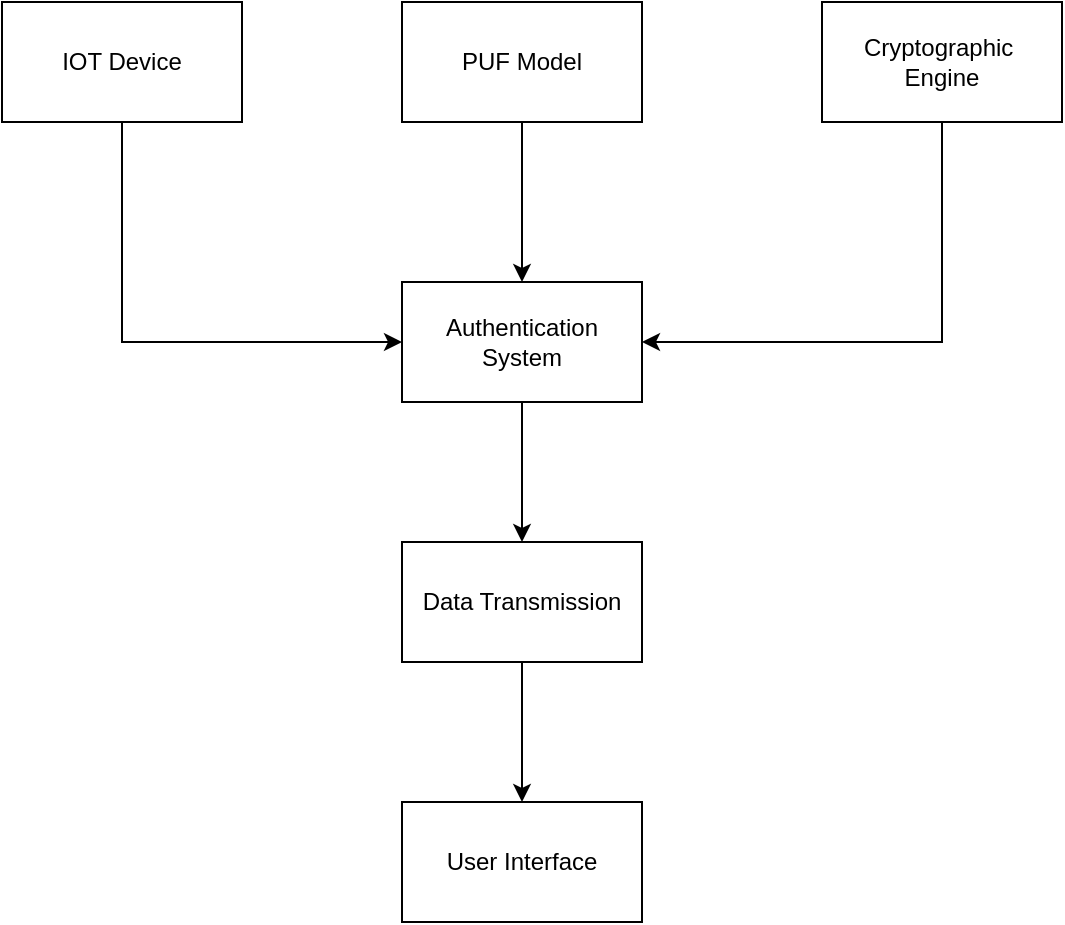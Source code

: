 <mxfile version="24.7.16">
  <diagram name="Page-1" id="Rxr42GNauVFg2fqmSGNI">
    <mxGraphModel dx="1050" dy="557" grid="1" gridSize="10" guides="1" tooltips="1" connect="1" arrows="1" fold="1" page="1" pageScale="1" pageWidth="850" pageHeight="1100" math="0" shadow="0">
      <root>
        <mxCell id="0" />
        <mxCell id="1" parent="0" />
        <mxCell id="LViP2LsmFuF8rhmkue0k-7" style="edgeStyle=orthogonalEdgeStyle;rounded=0;orthogonalLoop=1;jettySize=auto;html=1;exitX=0.5;exitY=1;exitDx=0;exitDy=0;entryX=0;entryY=0.5;entryDx=0;entryDy=0;" edge="1" parent="1" source="LViP2LsmFuF8rhmkue0k-1" target="LViP2LsmFuF8rhmkue0k-4">
          <mxGeometry relative="1" as="geometry" />
        </mxCell>
        <mxCell id="LViP2LsmFuF8rhmkue0k-1" value="IOT Device" style="rounded=0;whiteSpace=wrap;html=1;" vertex="1" parent="1">
          <mxGeometry x="130" y="150" width="120" height="60" as="geometry" />
        </mxCell>
        <mxCell id="LViP2LsmFuF8rhmkue0k-8" style="edgeStyle=orthogonalEdgeStyle;rounded=0;orthogonalLoop=1;jettySize=auto;html=1;exitX=0.5;exitY=1;exitDx=0;exitDy=0;entryX=0.5;entryY=0;entryDx=0;entryDy=0;" edge="1" parent="1" source="LViP2LsmFuF8rhmkue0k-2" target="LViP2LsmFuF8rhmkue0k-4">
          <mxGeometry relative="1" as="geometry" />
        </mxCell>
        <mxCell id="LViP2LsmFuF8rhmkue0k-2" value="PUF Model" style="rounded=0;whiteSpace=wrap;html=1;" vertex="1" parent="1">
          <mxGeometry x="330" y="150" width="120" height="60" as="geometry" />
        </mxCell>
        <mxCell id="LViP2LsmFuF8rhmkue0k-9" style="edgeStyle=orthogonalEdgeStyle;rounded=0;orthogonalLoop=1;jettySize=auto;html=1;exitX=0.5;exitY=1;exitDx=0;exitDy=0;entryX=1;entryY=0.5;entryDx=0;entryDy=0;" edge="1" parent="1" source="LViP2LsmFuF8rhmkue0k-3" target="LViP2LsmFuF8rhmkue0k-4">
          <mxGeometry relative="1" as="geometry" />
        </mxCell>
        <mxCell id="LViP2LsmFuF8rhmkue0k-3" value="Cryptographic&amp;nbsp;&lt;div&gt;Engine&lt;/div&gt;" style="rounded=0;whiteSpace=wrap;html=1;" vertex="1" parent="1">
          <mxGeometry x="540" y="150" width="120" height="60" as="geometry" />
        </mxCell>
        <mxCell id="LViP2LsmFuF8rhmkue0k-10" style="edgeStyle=orthogonalEdgeStyle;rounded=0;orthogonalLoop=1;jettySize=auto;html=1;exitX=0.5;exitY=1;exitDx=0;exitDy=0;entryX=0.5;entryY=0;entryDx=0;entryDy=0;" edge="1" parent="1" source="LViP2LsmFuF8rhmkue0k-4" target="LViP2LsmFuF8rhmkue0k-5">
          <mxGeometry relative="1" as="geometry" />
        </mxCell>
        <mxCell id="LViP2LsmFuF8rhmkue0k-4" value="Authentication System" style="rounded=0;whiteSpace=wrap;html=1;" vertex="1" parent="1">
          <mxGeometry x="330" y="290" width="120" height="60" as="geometry" />
        </mxCell>
        <mxCell id="LViP2LsmFuF8rhmkue0k-11" style="edgeStyle=orthogonalEdgeStyle;rounded=0;orthogonalLoop=1;jettySize=auto;html=1;exitX=0.5;exitY=1;exitDx=0;exitDy=0;entryX=0.5;entryY=0;entryDx=0;entryDy=0;" edge="1" parent="1" source="LViP2LsmFuF8rhmkue0k-5" target="LViP2LsmFuF8rhmkue0k-6">
          <mxGeometry relative="1" as="geometry" />
        </mxCell>
        <mxCell id="LViP2LsmFuF8rhmkue0k-5" value="Data Transmission" style="rounded=0;whiteSpace=wrap;html=1;" vertex="1" parent="1">
          <mxGeometry x="330" y="420" width="120" height="60" as="geometry" />
        </mxCell>
        <mxCell id="LViP2LsmFuF8rhmkue0k-6" value="User Interface" style="rounded=0;whiteSpace=wrap;html=1;" vertex="1" parent="1">
          <mxGeometry x="330" y="550" width="120" height="60" as="geometry" />
        </mxCell>
      </root>
    </mxGraphModel>
  </diagram>
</mxfile>
